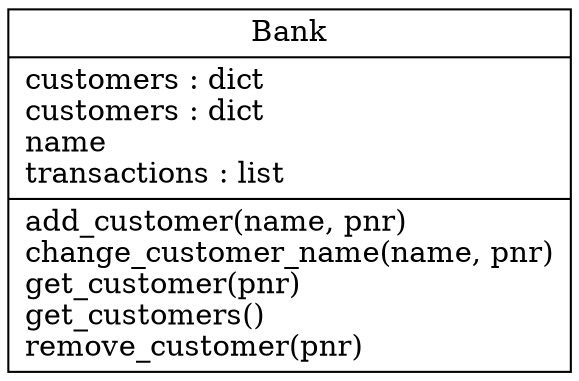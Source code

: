 digraph "classes" {
rankdir=BT
charset="utf-8"
"bank.Bank" [color="black", fontcolor="black", label="{Bank|customers : dict\lcustomers : dict\lname\ltransactions : list\l|add_customer(name, pnr)\lchange_customer_name(name, pnr)\lget_customer(pnr)\lget_customers()\lremove_customer(pnr)\l}", shape="record", style="solid"];
}
